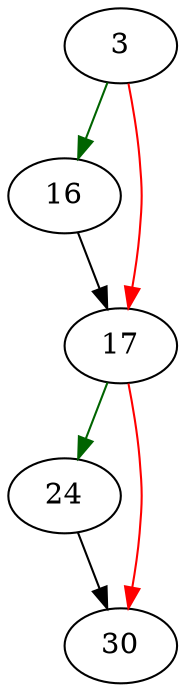 strict digraph "randomBlob" {
	// Node definitions.
	3 [entry=true];
	16;
	17;
	24;
	30;

	// Edge definitions.
	3 -> 16 [
		color=darkgreen
		cond=true
	];
	3 -> 17 [
		color=red
		cond=false
	];
	16 -> 17;
	17 -> 24 [
		color=darkgreen
		cond=true
	];
	17 -> 30 [
		color=red
		cond=false
	];
	24 -> 30;
}
